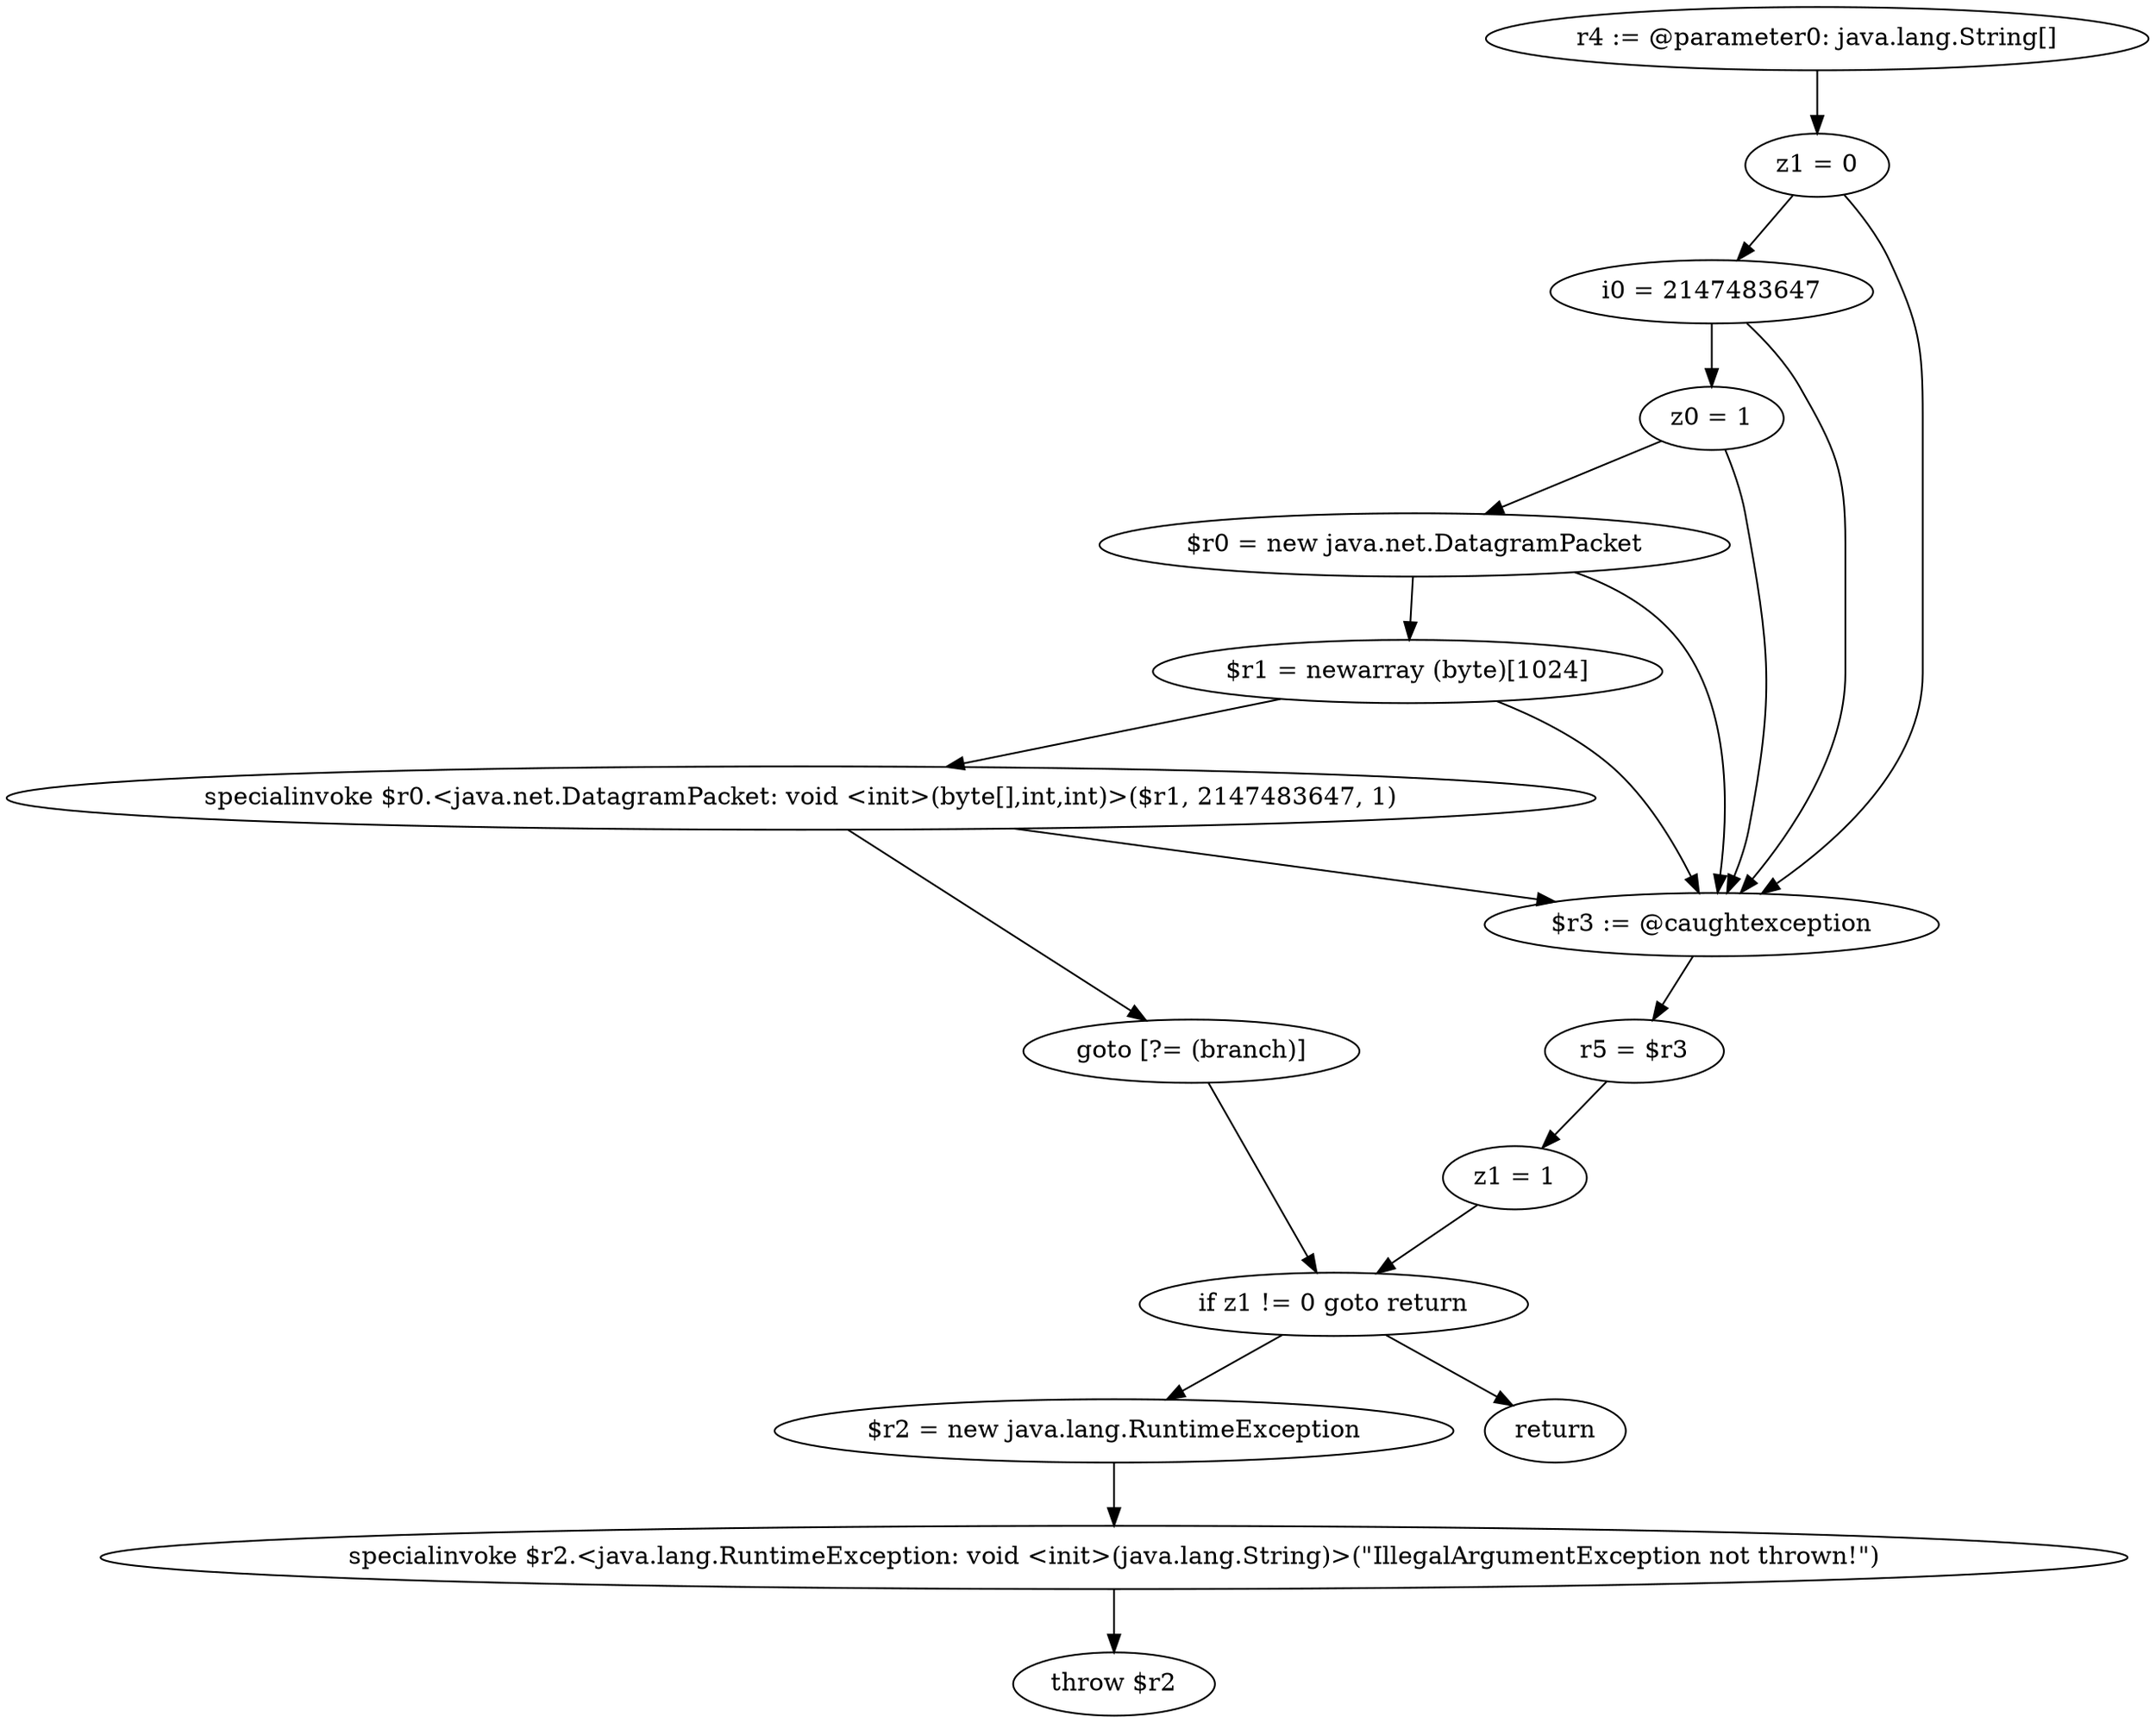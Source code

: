 digraph "unitGraph" {
    "r4 := @parameter0: java.lang.String[]"
    "z1 = 0"
    "i0 = 2147483647"
    "z0 = 1"
    "$r0 = new java.net.DatagramPacket"
    "$r1 = newarray (byte)[1024]"
    "specialinvoke $r0.<java.net.DatagramPacket: void <init>(byte[],int,int)>($r1, 2147483647, 1)"
    "goto [?= (branch)]"
    "$r3 := @caughtexception"
    "r5 = $r3"
    "z1 = 1"
    "if z1 != 0 goto return"
    "$r2 = new java.lang.RuntimeException"
    "specialinvoke $r2.<java.lang.RuntimeException: void <init>(java.lang.String)>(\"IllegalArgumentException not thrown!\")"
    "throw $r2"
    "return"
    "r4 := @parameter0: java.lang.String[]"->"z1 = 0";
    "z1 = 0"->"i0 = 2147483647";
    "z1 = 0"->"$r3 := @caughtexception";
    "i0 = 2147483647"->"z0 = 1";
    "i0 = 2147483647"->"$r3 := @caughtexception";
    "z0 = 1"->"$r0 = new java.net.DatagramPacket";
    "z0 = 1"->"$r3 := @caughtexception";
    "$r0 = new java.net.DatagramPacket"->"$r1 = newarray (byte)[1024]";
    "$r0 = new java.net.DatagramPacket"->"$r3 := @caughtexception";
    "$r1 = newarray (byte)[1024]"->"specialinvoke $r0.<java.net.DatagramPacket: void <init>(byte[],int,int)>($r1, 2147483647, 1)";
    "$r1 = newarray (byte)[1024]"->"$r3 := @caughtexception";
    "specialinvoke $r0.<java.net.DatagramPacket: void <init>(byte[],int,int)>($r1, 2147483647, 1)"->"goto [?= (branch)]";
    "specialinvoke $r0.<java.net.DatagramPacket: void <init>(byte[],int,int)>($r1, 2147483647, 1)"->"$r3 := @caughtexception";
    "goto [?= (branch)]"->"if z1 != 0 goto return";
    "$r3 := @caughtexception"->"r5 = $r3";
    "r5 = $r3"->"z1 = 1";
    "z1 = 1"->"if z1 != 0 goto return";
    "if z1 != 0 goto return"->"$r2 = new java.lang.RuntimeException";
    "if z1 != 0 goto return"->"return";
    "$r2 = new java.lang.RuntimeException"->"specialinvoke $r2.<java.lang.RuntimeException: void <init>(java.lang.String)>(\"IllegalArgumentException not thrown!\")";
    "specialinvoke $r2.<java.lang.RuntimeException: void <init>(java.lang.String)>(\"IllegalArgumentException not thrown!\")"->"throw $r2";
}
